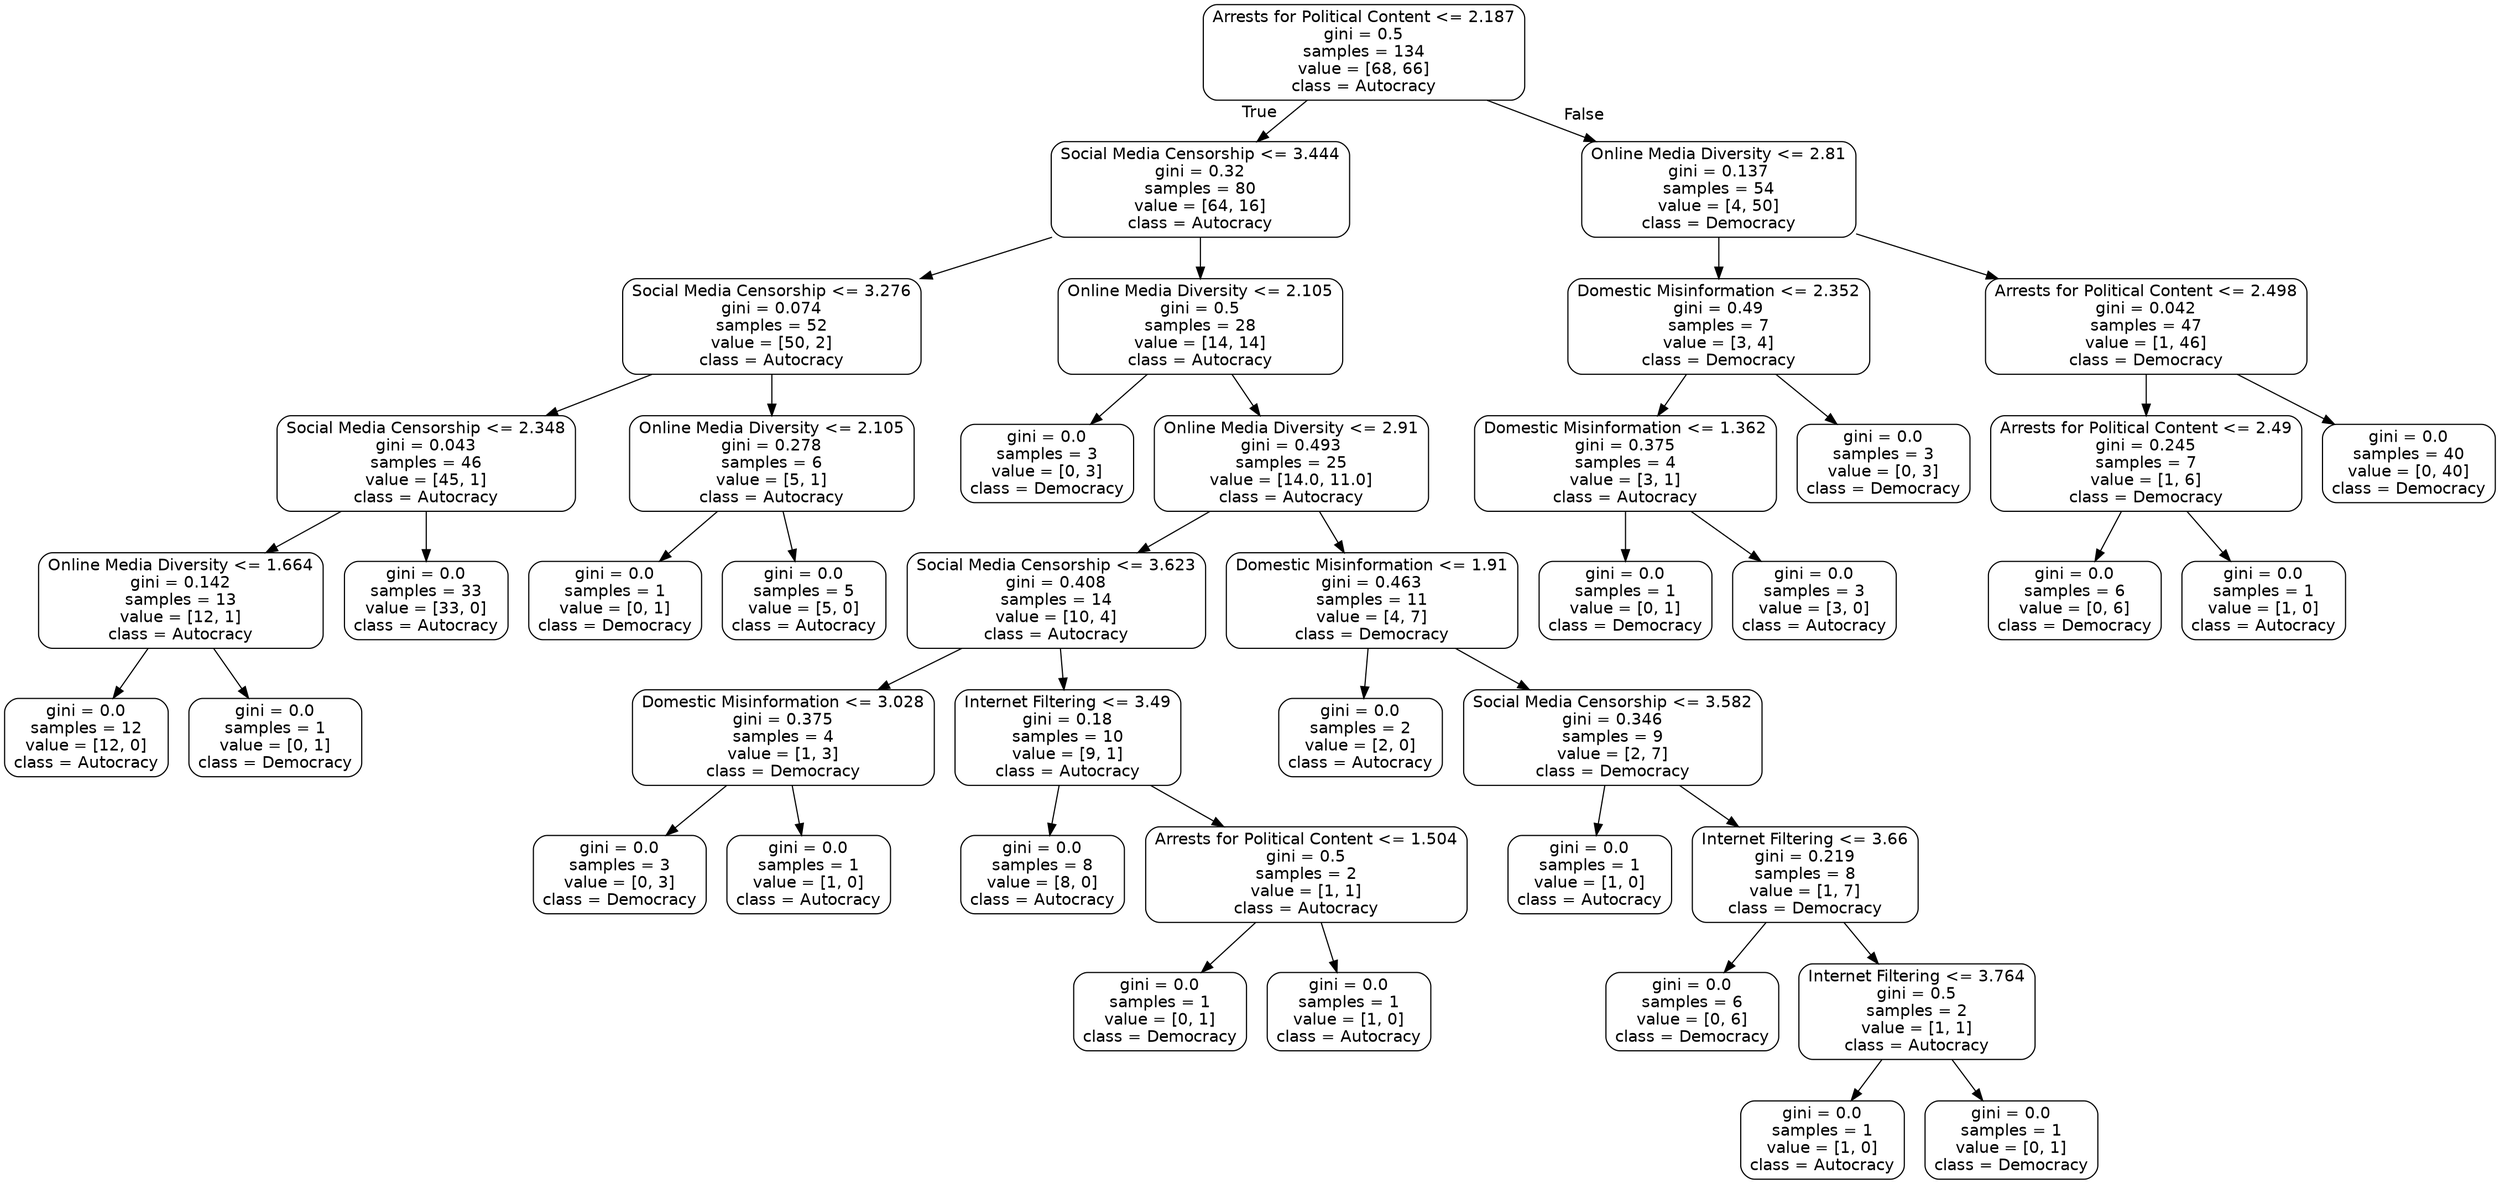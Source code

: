 digraph Tree {
node [shape=box, style="rounded", color="black", fontname="helvetica"] ;
edge [fontname="helvetica"] ;
0 [label="Arrests for Political Content <= 2.187\ngini = 0.5\nsamples = 134\nvalue = [68, 66]\nclass = Autocracy"] ;
1 [label="Social Media Censorship <= 3.444\ngini = 0.32\nsamples = 80\nvalue = [64, 16]\nclass = Autocracy"] ;
0 -> 1 [labeldistance=2.5, labelangle=45, headlabel="True"] ;
2 [label="Social Media Censorship <= 3.276\ngini = 0.074\nsamples = 52\nvalue = [50, 2]\nclass = Autocracy"] ;
1 -> 2 ;
3 [label="Social Media Censorship <= 2.348\ngini = 0.043\nsamples = 46\nvalue = [45, 1]\nclass = Autocracy"] ;
2 -> 3 ;
4 [label="Online Media Diversity <= 1.664\ngini = 0.142\nsamples = 13\nvalue = [12, 1]\nclass = Autocracy"] ;
3 -> 4 ;
5 [label="gini = 0.0\nsamples = 12\nvalue = [12, 0]\nclass = Autocracy"] ;
4 -> 5 ;
6 [label="gini = 0.0\nsamples = 1\nvalue = [0, 1]\nclass = Democracy"] ;
4 -> 6 ;
7 [label="gini = 0.0\nsamples = 33\nvalue = [33, 0]\nclass = Autocracy"] ;
3 -> 7 ;
8 [label="Online Media Diversity <= 2.105\ngini = 0.278\nsamples = 6\nvalue = [5, 1]\nclass = Autocracy"] ;
2 -> 8 ;
9 [label="gini = 0.0\nsamples = 1\nvalue = [0, 1]\nclass = Democracy"] ;
8 -> 9 ;
10 [label="gini = 0.0\nsamples = 5\nvalue = [5, 0]\nclass = Autocracy"] ;
8 -> 10 ;
11 [label="Online Media Diversity <= 2.105\ngini = 0.5\nsamples = 28\nvalue = [14, 14]\nclass = Autocracy"] ;
1 -> 11 ;
12 [label="gini = 0.0\nsamples = 3\nvalue = [0, 3]\nclass = Democracy"] ;
11 -> 12 ;
13 [label="Online Media Diversity <= 2.91\ngini = 0.493\nsamples = 25\nvalue = [14.0, 11.0]\nclass = Autocracy"] ;
11 -> 13 ;
14 [label="Social Media Censorship <= 3.623\ngini = 0.408\nsamples = 14\nvalue = [10, 4]\nclass = Autocracy"] ;
13 -> 14 ;
15 [label="Domestic Misinformation <= 3.028\ngini = 0.375\nsamples = 4\nvalue = [1, 3]\nclass = Democracy"] ;
14 -> 15 ;
16 [label="gini = 0.0\nsamples = 3\nvalue = [0, 3]\nclass = Democracy"] ;
15 -> 16 ;
17 [label="gini = 0.0\nsamples = 1\nvalue = [1, 0]\nclass = Autocracy"] ;
15 -> 17 ;
18 [label="Internet Filtering <= 3.49\ngini = 0.18\nsamples = 10\nvalue = [9, 1]\nclass = Autocracy"] ;
14 -> 18 ;
19 [label="gini = 0.0\nsamples = 8\nvalue = [8, 0]\nclass = Autocracy"] ;
18 -> 19 ;
20 [label="Arrests for Political Content <= 1.504\ngini = 0.5\nsamples = 2\nvalue = [1, 1]\nclass = Autocracy"] ;
18 -> 20 ;
21 [label="gini = 0.0\nsamples = 1\nvalue = [0, 1]\nclass = Democracy"] ;
20 -> 21 ;
22 [label="gini = 0.0\nsamples = 1\nvalue = [1, 0]\nclass = Autocracy"] ;
20 -> 22 ;
23 [label="Domestic Misinformation <= 1.91\ngini = 0.463\nsamples = 11\nvalue = [4, 7]\nclass = Democracy"] ;
13 -> 23 ;
24 [label="gini = 0.0\nsamples = 2\nvalue = [2, 0]\nclass = Autocracy"] ;
23 -> 24 ;
25 [label="Social Media Censorship <= 3.582\ngini = 0.346\nsamples = 9\nvalue = [2, 7]\nclass = Democracy"] ;
23 -> 25 ;
26 [label="gini = 0.0\nsamples = 1\nvalue = [1, 0]\nclass = Autocracy"] ;
25 -> 26 ;
27 [label="Internet Filtering <= 3.66\ngini = 0.219\nsamples = 8\nvalue = [1, 7]\nclass = Democracy"] ;
25 -> 27 ;
28 [label="gini = 0.0\nsamples = 6\nvalue = [0, 6]\nclass = Democracy"] ;
27 -> 28 ;
29 [label="Internet Filtering <= 3.764\ngini = 0.5\nsamples = 2\nvalue = [1, 1]\nclass = Autocracy"] ;
27 -> 29 ;
30 [label="gini = 0.0\nsamples = 1\nvalue = [1, 0]\nclass = Autocracy"] ;
29 -> 30 ;
31 [label="gini = 0.0\nsamples = 1\nvalue = [0, 1]\nclass = Democracy"] ;
29 -> 31 ;
32 [label="Online Media Diversity <= 2.81\ngini = 0.137\nsamples = 54\nvalue = [4, 50]\nclass = Democracy"] ;
0 -> 32 [labeldistance=2.5, labelangle=-45, headlabel="False"] ;
33 [label="Domestic Misinformation <= 2.352\ngini = 0.49\nsamples = 7\nvalue = [3, 4]\nclass = Democracy"] ;
32 -> 33 ;
34 [label="Domestic Misinformation <= 1.362\ngini = 0.375\nsamples = 4\nvalue = [3, 1]\nclass = Autocracy"] ;
33 -> 34 ;
35 [label="gini = 0.0\nsamples = 1\nvalue = [0, 1]\nclass = Democracy"] ;
34 -> 35 ;
36 [label="gini = 0.0\nsamples = 3\nvalue = [3, 0]\nclass = Autocracy"] ;
34 -> 36 ;
37 [label="gini = 0.0\nsamples = 3\nvalue = [0, 3]\nclass = Democracy"] ;
33 -> 37 ;
38 [label="Arrests for Political Content <= 2.498\ngini = 0.042\nsamples = 47\nvalue = [1, 46]\nclass = Democracy"] ;
32 -> 38 ;
39 [label="Arrests for Political Content <= 2.49\ngini = 0.245\nsamples = 7\nvalue = [1, 6]\nclass = Democracy"] ;
38 -> 39 ;
40 [label="gini = 0.0\nsamples = 6\nvalue = [0, 6]\nclass = Democracy"] ;
39 -> 40 ;
41 [label="gini = 0.0\nsamples = 1\nvalue = [1, 0]\nclass = Autocracy"] ;
39 -> 41 ;
42 [label="gini = 0.0\nsamples = 40\nvalue = [0, 40]\nclass = Democracy"] ;
38 -> 42 ;
}